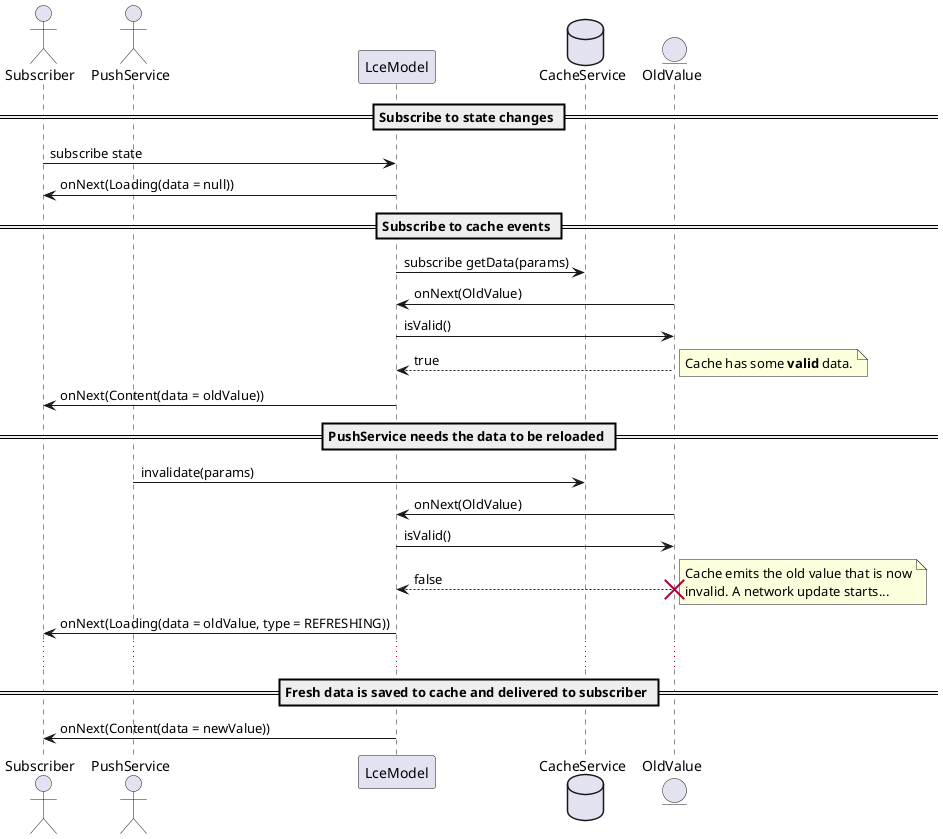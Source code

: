 @startuml
Actor Subscriber
Actor PushService
Participant LceModel
Database CacheService
Entity OldValue

== Subscribe to state changes ==
Subscriber -> LceModel: subscribe state
LceModel -> Subscriber: onNext(Loading(data = null))
== Subscribe to cache events ==
LceModel -> CacheService: subscribe getData(params)
LceModel <- OldValue: onNext(OldValue)
LceModel -> OldValue: isValid()
LceModel <-- OldValue: true
note right
    Cache has some **valid** data.
end note
LceModel -> Subscriber: onNext(Content(data = oldValue))
== PushService needs the data to be reloaded ==
PushService -> CacheService: invalidate(params)
LceModel <- OldValue: onNext(OldValue)
LceModel -> OldValue: isValid()
LceModel <-- OldValue: false
destroy OldValue
note right
    Cache emits the old value that is now
    invalid. A network update starts...
end note
LceModel -> Subscriber: onNext(Loading(data = oldValue, type = REFRESHING))
...
== Fresh data is saved to cache and delivered to subscriber ==
LceModel -> Subscriber: onNext(Content(data = newValue))
@enduml